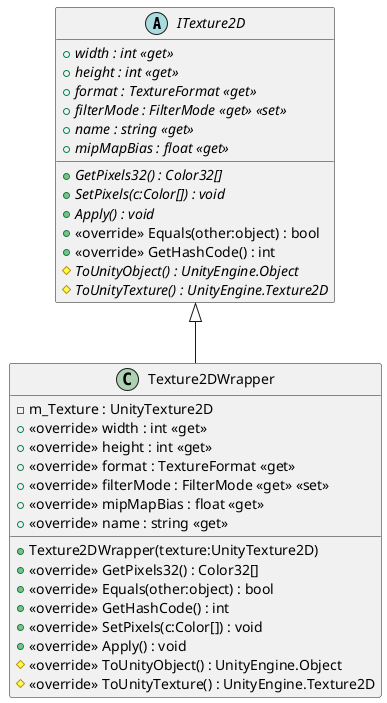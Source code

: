 @startuml
abstract class ITexture2D {
    + {abstract} width : int <<get>>
    + {abstract} height : int <<get>>
    + {abstract} format : TextureFormat <<get>>
    + {abstract} GetPixels32() : Color32[]
    + {abstract} filterMode : FilterMode <<get>> <<set>>
    + {abstract} name : string <<get>>
    + {abstract} SetPixels(c:Color[]) : void
    + {abstract} Apply() : void
    + {abstract} mipMapBias : float <<get>>
    + <<override>> Equals(other:object) : bool
    + <<override>> GetHashCode() : int
    # {abstract} ToUnityObject() : UnityEngine.Object
    # {abstract} ToUnityTexture() : UnityEngine.Texture2D
}
class Texture2DWrapper {
    - m_Texture : UnityTexture2D
    + Texture2DWrapper(texture:UnityTexture2D)
    + <<override>> width : int <<get>>
    + <<override>> height : int <<get>>
    + <<override>> format : TextureFormat <<get>>
    + <<override>> GetPixels32() : Color32[]
    + <<override>> filterMode : FilterMode <<get>> <<set>>
    + <<override>> mipMapBias : float <<get>>
    + <<override>> name : string <<get>>
    + <<override>> Equals(other:object) : bool
    + <<override>> GetHashCode() : int
    + <<override>> SetPixels(c:Color[]) : void
    + <<override>> Apply() : void
    # <<override>> ToUnityObject() : UnityEngine.Object
    # <<override>> ToUnityTexture() : UnityEngine.Texture2D
}
ITexture2D <|-- Texture2DWrapper
@enduml
